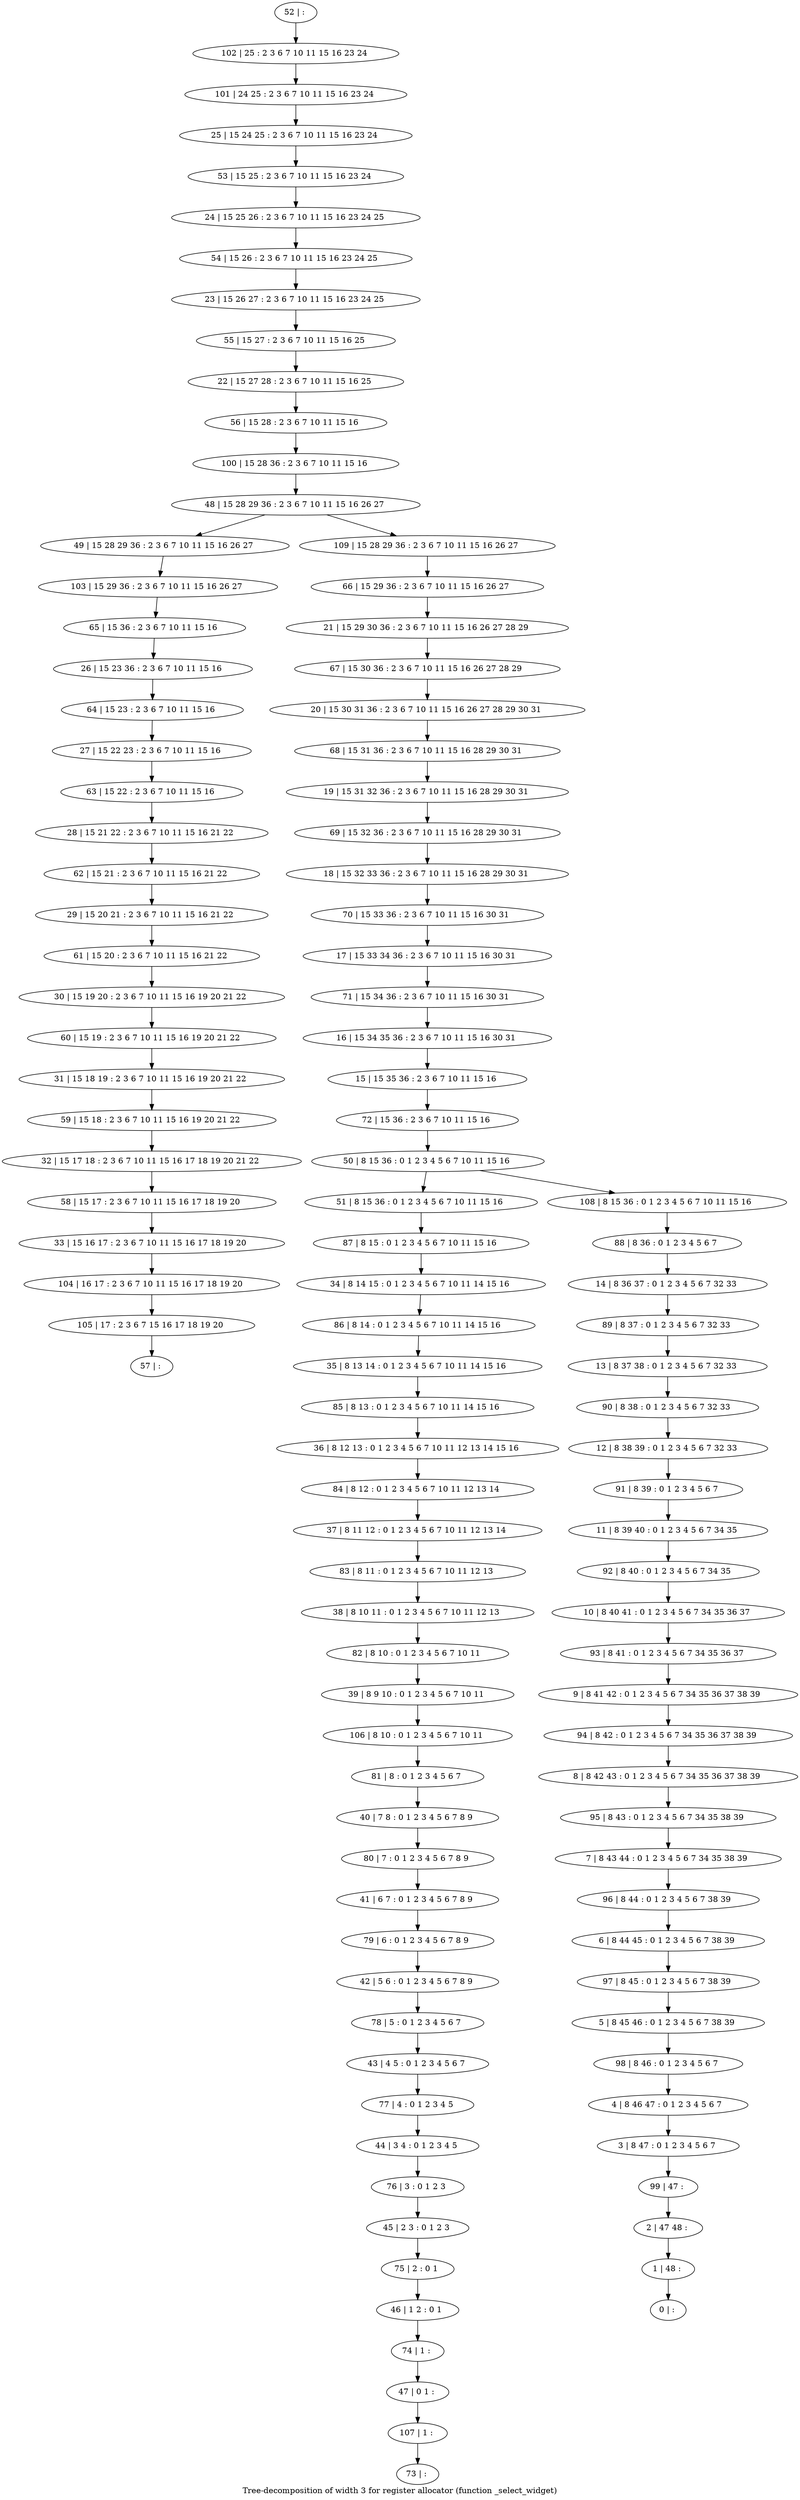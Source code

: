 digraph G {
graph [label="Tree-decomposition of width 3 for register allocator (function _select_widget)"]
0[label="0 | : "];
1[label="1 | 48 : "];
2[label="2 | 47 48 : "];
3[label="3 | 8 47 : 0 1 2 3 4 5 6 7 "];
4[label="4 | 8 46 47 : 0 1 2 3 4 5 6 7 "];
5[label="5 | 8 45 46 : 0 1 2 3 4 5 6 7 38 39 "];
6[label="6 | 8 44 45 : 0 1 2 3 4 5 6 7 38 39 "];
7[label="7 | 8 43 44 : 0 1 2 3 4 5 6 7 34 35 38 39 "];
8[label="8 | 8 42 43 : 0 1 2 3 4 5 6 7 34 35 36 37 38 39 "];
9[label="9 | 8 41 42 : 0 1 2 3 4 5 6 7 34 35 36 37 38 39 "];
10[label="10 | 8 40 41 : 0 1 2 3 4 5 6 7 34 35 36 37 "];
11[label="11 | 8 39 40 : 0 1 2 3 4 5 6 7 34 35 "];
12[label="12 | 8 38 39 : 0 1 2 3 4 5 6 7 32 33 "];
13[label="13 | 8 37 38 : 0 1 2 3 4 5 6 7 32 33 "];
14[label="14 | 8 36 37 : 0 1 2 3 4 5 6 7 32 33 "];
15[label="15 | 15 35 36 : 2 3 6 7 10 11 15 16 "];
16[label="16 | 15 34 35 36 : 2 3 6 7 10 11 15 16 30 31 "];
17[label="17 | 15 33 34 36 : 2 3 6 7 10 11 15 16 30 31 "];
18[label="18 | 15 32 33 36 : 2 3 6 7 10 11 15 16 28 29 30 31 "];
19[label="19 | 15 31 32 36 : 2 3 6 7 10 11 15 16 28 29 30 31 "];
20[label="20 | 15 30 31 36 : 2 3 6 7 10 11 15 16 26 27 28 29 30 31 "];
21[label="21 | 15 29 30 36 : 2 3 6 7 10 11 15 16 26 27 28 29 "];
22[label="22 | 15 27 28 : 2 3 6 7 10 11 15 16 25 "];
23[label="23 | 15 26 27 : 2 3 6 7 10 11 15 16 23 24 25 "];
24[label="24 | 15 25 26 : 2 3 6 7 10 11 15 16 23 24 25 "];
25[label="25 | 15 24 25 : 2 3 6 7 10 11 15 16 23 24 "];
26[label="26 | 15 23 36 : 2 3 6 7 10 11 15 16 "];
27[label="27 | 15 22 23 : 2 3 6 7 10 11 15 16 "];
28[label="28 | 15 21 22 : 2 3 6 7 10 11 15 16 21 22 "];
29[label="29 | 15 20 21 : 2 3 6 7 10 11 15 16 21 22 "];
30[label="30 | 15 19 20 : 2 3 6 7 10 11 15 16 19 20 21 22 "];
31[label="31 | 15 18 19 : 2 3 6 7 10 11 15 16 19 20 21 22 "];
32[label="32 | 15 17 18 : 2 3 6 7 10 11 15 16 17 18 19 20 21 22 "];
33[label="33 | 15 16 17 : 2 3 6 7 10 11 15 16 17 18 19 20 "];
34[label="34 | 8 14 15 : 0 1 2 3 4 5 6 7 10 11 14 15 16 "];
35[label="35 | 8 13 14 : 0 1 2 3 4 5 6 7 10 11 14 15 16 "];
36[label="36 | 8 12 13 : 0 1 2 3 4 5 6 7 10 11 12 13 14 15 16 "];
37[label="37 | 8 11 12 : 0 1 2 3 4 5 6 7 10 11 12 13 14 "];
38[label="38 | 8 10 11 : 0 1 2 3 4 5 6 7 10 11 12 13 "];
39[label="39 | 8 9 10 : 0 1 2 3 4 5 6 7 10 11 "];
40[label="40 | 7 8 : 0 1 2 3 4 5 6 7 8 9 "];
41[label="41 | 6 7 : 0 1 2 3 4 5 6 7 8 9 "];
42[label="42 | 5 6 : 0 1 2 3 4 5 6 7 8 9 "];
43[label="43 | 4 5 : 0 1 2 3 4 5 6 7 "];
44[label="44 | 3 4 : 0 1 2 3 4 5 "];
45[label="45 | 2 3 : 0 1 2 3 "];
46[label="46 | 1 2 : 0 1 "];
47[label="47 | 0 1 : "];
48[label="48 | 15 28 29 36 : 2 3 6 7 10 11 15 16 26 27 "];
49[label="49 | 15 28 29 36 : 2 3 6 7 10 11 15 16 26 27 "];
50[label="50 | 8 15 36 : 0 1 2 3 4 5 6 7 10 11 15 16 "];
51[label="51 | 8 15 36 : 0 1 2 3 4 5 6 7 10 11 15 16 "];
52[label="52 | : "];
53[label="53 | 15 25 : 2 3 6 7 10 11 15 16 23 24 "];
54[label="54 | 15 26 : 2 3 6 7 10 11 15 16 23 24 25 "];
55[label="55 | 15 27 : 2 3 6 7 10 11 15 16 25 "];
56[label="56 | 15 28 : 2 3 6 7 10 11 15 16 "];
57[label="57 | : "];
58[label="58 | 15 17 : 2 3 6 7 10 11 15 16 17 18 19 20 "];
59[label="59 | 15 18 : 2 3 6 7 10 11 15 16 19 20 21 22 "];
60[label="60 | 15 19 : 2 3 6 7 10 11 15 16 19 20 21 22 "];
61[label="61 | 15 20 : 2 3 6 7 10 11 15 16 21 22 "];
62[label="62 | 15 21 : 2 3 6 7 10 11 15 16 21 22 "];
63[label="63 | 15 22 : 2 3 6 7 10 11 15 16 "];
64[label="64 | 15 23 : 2 3 6 7 10 11 15 16 "];
65[label="65 | 15 36 : 2 3 6 7 10 11 15 16 "];
66[label="66 | 15 29 36 : 2 3 6 7 10 11 15 16 26 27 "];
67[label="67 | 15 30 36 : 2 3 6 7 10 11 15 16 26 27 28 29 "];
68[label="68 | 15 31 36 : 2 3 6 7 10 11 15 16 28 29 30 31 "];
69[label="69 | 15 32 36 : 2 3 6 7 10 11 15 16 28 29 30 31 "];
70[label="70 | 15 33 36 : 2 3 6 7 10 11 15 16 30 31 "];
71[label="71 | 15 34 36 : 2 3 6 7 10 11 15 16 30 31 "];
72[label="72 | 15 36 : 2 3 6 7 10 11 15 16 "];
73[label="73 | : "];
74[label="74 | 1 : "];
75[label="75 | 2 : 0 1 "];
76[label="76 | 3 : 0 1 2 3 "];
77[label="77 | 4 : 0 1 2 3 4 5 "];
78[label="78 | 5 : 0 1 2 3 4 5 6 7 "];
79[label="79 | 6 : 0 1 2 3 4 5 6 7 8 9 "];
80[label="80 | 7 : 0 1 2 3 4 5 6 7 8 9 "];
81[label="81 | 8 : 0 1 2 3 4 5 6 7 "];
82[label="82 | 8 10 : 0 1 2 3 4 5 6 7 10 11 "];
83[label="83 | 8 11 : 0 1 2 3 4 5 6 7 10 11 12 13 "];
84[label="84 | 8 12 : 0 1 2 3 4 5 6 7 10 11 12 13 14 "];
85[label="85 | 8 13 : 0 1 2 3 4 5 6 7 10 11 14 15 16 "];
86[label="86 | 8 14 : 0 1 2 3 4 5 6 7 10 11 14 15 16 "];
87[label="87 | 8 15 : 0 1 2 3 4 5 6 7 10 11 15 16 "];
88[label="88 | 8 36 : 0 1 2 3 4 5 6 7 "];
89[label="89 | 8 37 : 0 1 2 3 4 5 6 7 32 33 "];
90[label="90 | 8 38 : 0 1 2 3 4 5 6 7 32 33 "];
91[label="91 | 8 39 : 0 1 2 3 4 5 6 7 "];
92[label="92 | 8 40 : 0 1 2 3 4 5 6 7 34 35 "];
93[label="93 | 8 41 : 0 1 2 3 4 5 6 7 34 35 36 37 "];
94[label="94 | 8 42 : 0 1 2 3 4 5 6 7 34 35 36 37 38 39 "];
95[label="95 | 8 43 : 0 1 2 3 4 5 6 7 34 35 38 39 "];
96[label="96 | 8 44 : 0 1 2 3 4 5 6 7 38 39 "];
97[label="97 | 8 45 : 0 1 2 3 4 5 6 7 38 39 "];
98[label="98 | 8 46 : 0 1 2 3 4 5 6 7 "];
99[label="99 | 47 : "];
100[label="100 | 15 28 36 : 2 3 6 7 10 11 15 16 "];
101[label="101 | 24 25 : 2 3 6 7 10 11 15 16 23 24 "];
102[label="102 | 25 : 2 3 6 7 10 11 15 16 23 24 "];
103[label="103 | 15 29 36 : 2 3 6 7 10 11 15 16 26 27 "];
104[label="104 | 16 17 : 2 3 6 7 10 11 15 16 17 18 19 20 "];
105[label="105 | 17 : 2 3 6 7 15 16 17 18 19 20 "];
106[label="106 | 8 10 : 0 1 2 3 4 5 6 7 10 11 "];
107[label="107 | 1 : "];
108[label="108 | 8 15 36 : 0 1 2 3 4 5 6 7 10 11 15 16 "];
109[label="109 | 15 28 29 36 : 2 3 6 7 10 11 15 16 26 27 "];
58->33 ;
32->58 ;
59->32 ;
31->59 ;
60->31 ;
30->60 ;
61->30 ;
29->61 ;
62->29 ;
28->62 ;
63->28 ;
27->63 ;
64->27 ;
26->64 ;
65->26 ;
74->47 ;
46->74 ;
75->46 ;
45->75 ;
76->45 ;
44->76 ;
77->44 ;
43->77 ;
78->43 ;
42->78 ;
79->42 ;
41->79 ;
80->41 ;
40->80 ;
81->40 ;
82->39 ;
38->82 ;
83->38 ;
37->83 ;
84->37 ;
36->84 ;
85->36 ;
35->85 ;
86->35 ;
34->86 ;
87->34 ;
51->87 ;
103->65 ;
49->103 ;
33->104 ;
105->57 ;
104->105 ;
106->81 ;
39->106 ;
107->73 ;
47->107 ;
52->102 ;
102->101 ;
101->25 ;
25->53 ;
53->24 ;
24->54 ;
54->23 ;
23->55 ;
55->22 ;
22->56 ;
56->100 ;
100->48 ;
66->21 ;
21->67 ;
67->20 ;
20->68 ;
68->19 ;
19->69 ;
69->18 ;
18->70 ;
70->17 ;
17->71 ;
71->16 ;
16->15 ;
15->72 ;
72->50 ;
88->14 ;
14->89 ;
89->13 ;
13->90 ;
90->12 ;
12->91 ;
91->11 ;
11->92 ;
92->10 ;
10->93 ;
93->9 ;
9->94 ;
94->8 ;
8->95 ;
95->7 ;
7->96 ;
96->6 ;
6->97 ;
97->5 ;
5->98 ;
98->4 ;
4->3 ;
3->99 ;
99->2 ;
2->1 ;
1->0 ;
108->88 ;
109->66 ;
50->51 ;
50->108 ;
48->49 ;
48->109 ;
}
